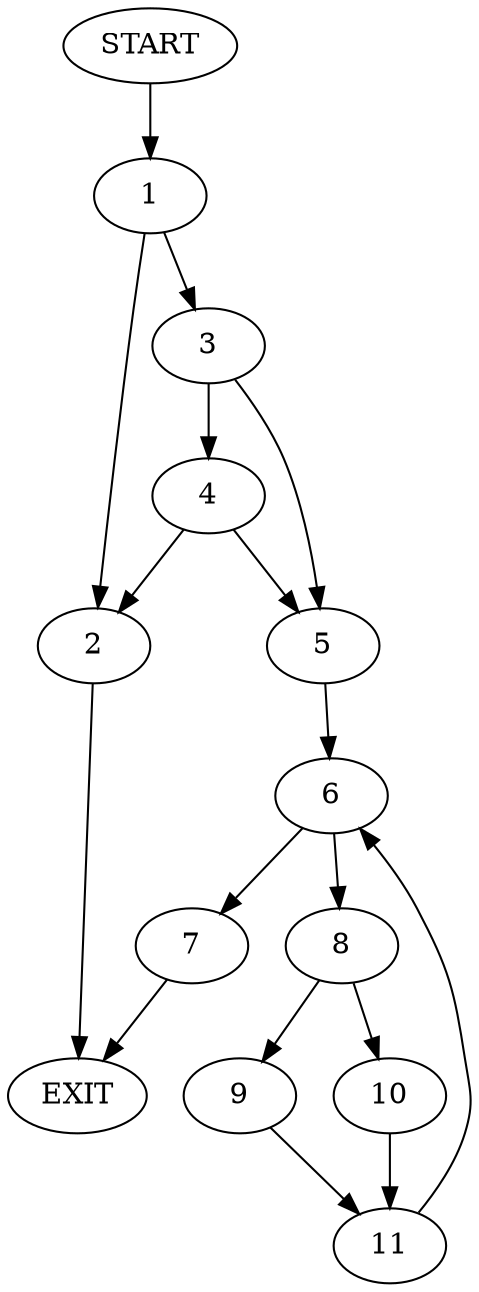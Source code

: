 digraph {
0 [label="START"]
12 [label="EXIT"]
0 -> 1
1 -> 2
1 -> 3
2 -> 12
3 -> 4
3 -> 5
5 -> 6
4 -> 5
4 -> 2
6 -> 7
6 -> 8
8 -> 9
8 -> 10
7 -> 12
10 -> 11
9 -> 11
11 -> 6
}
